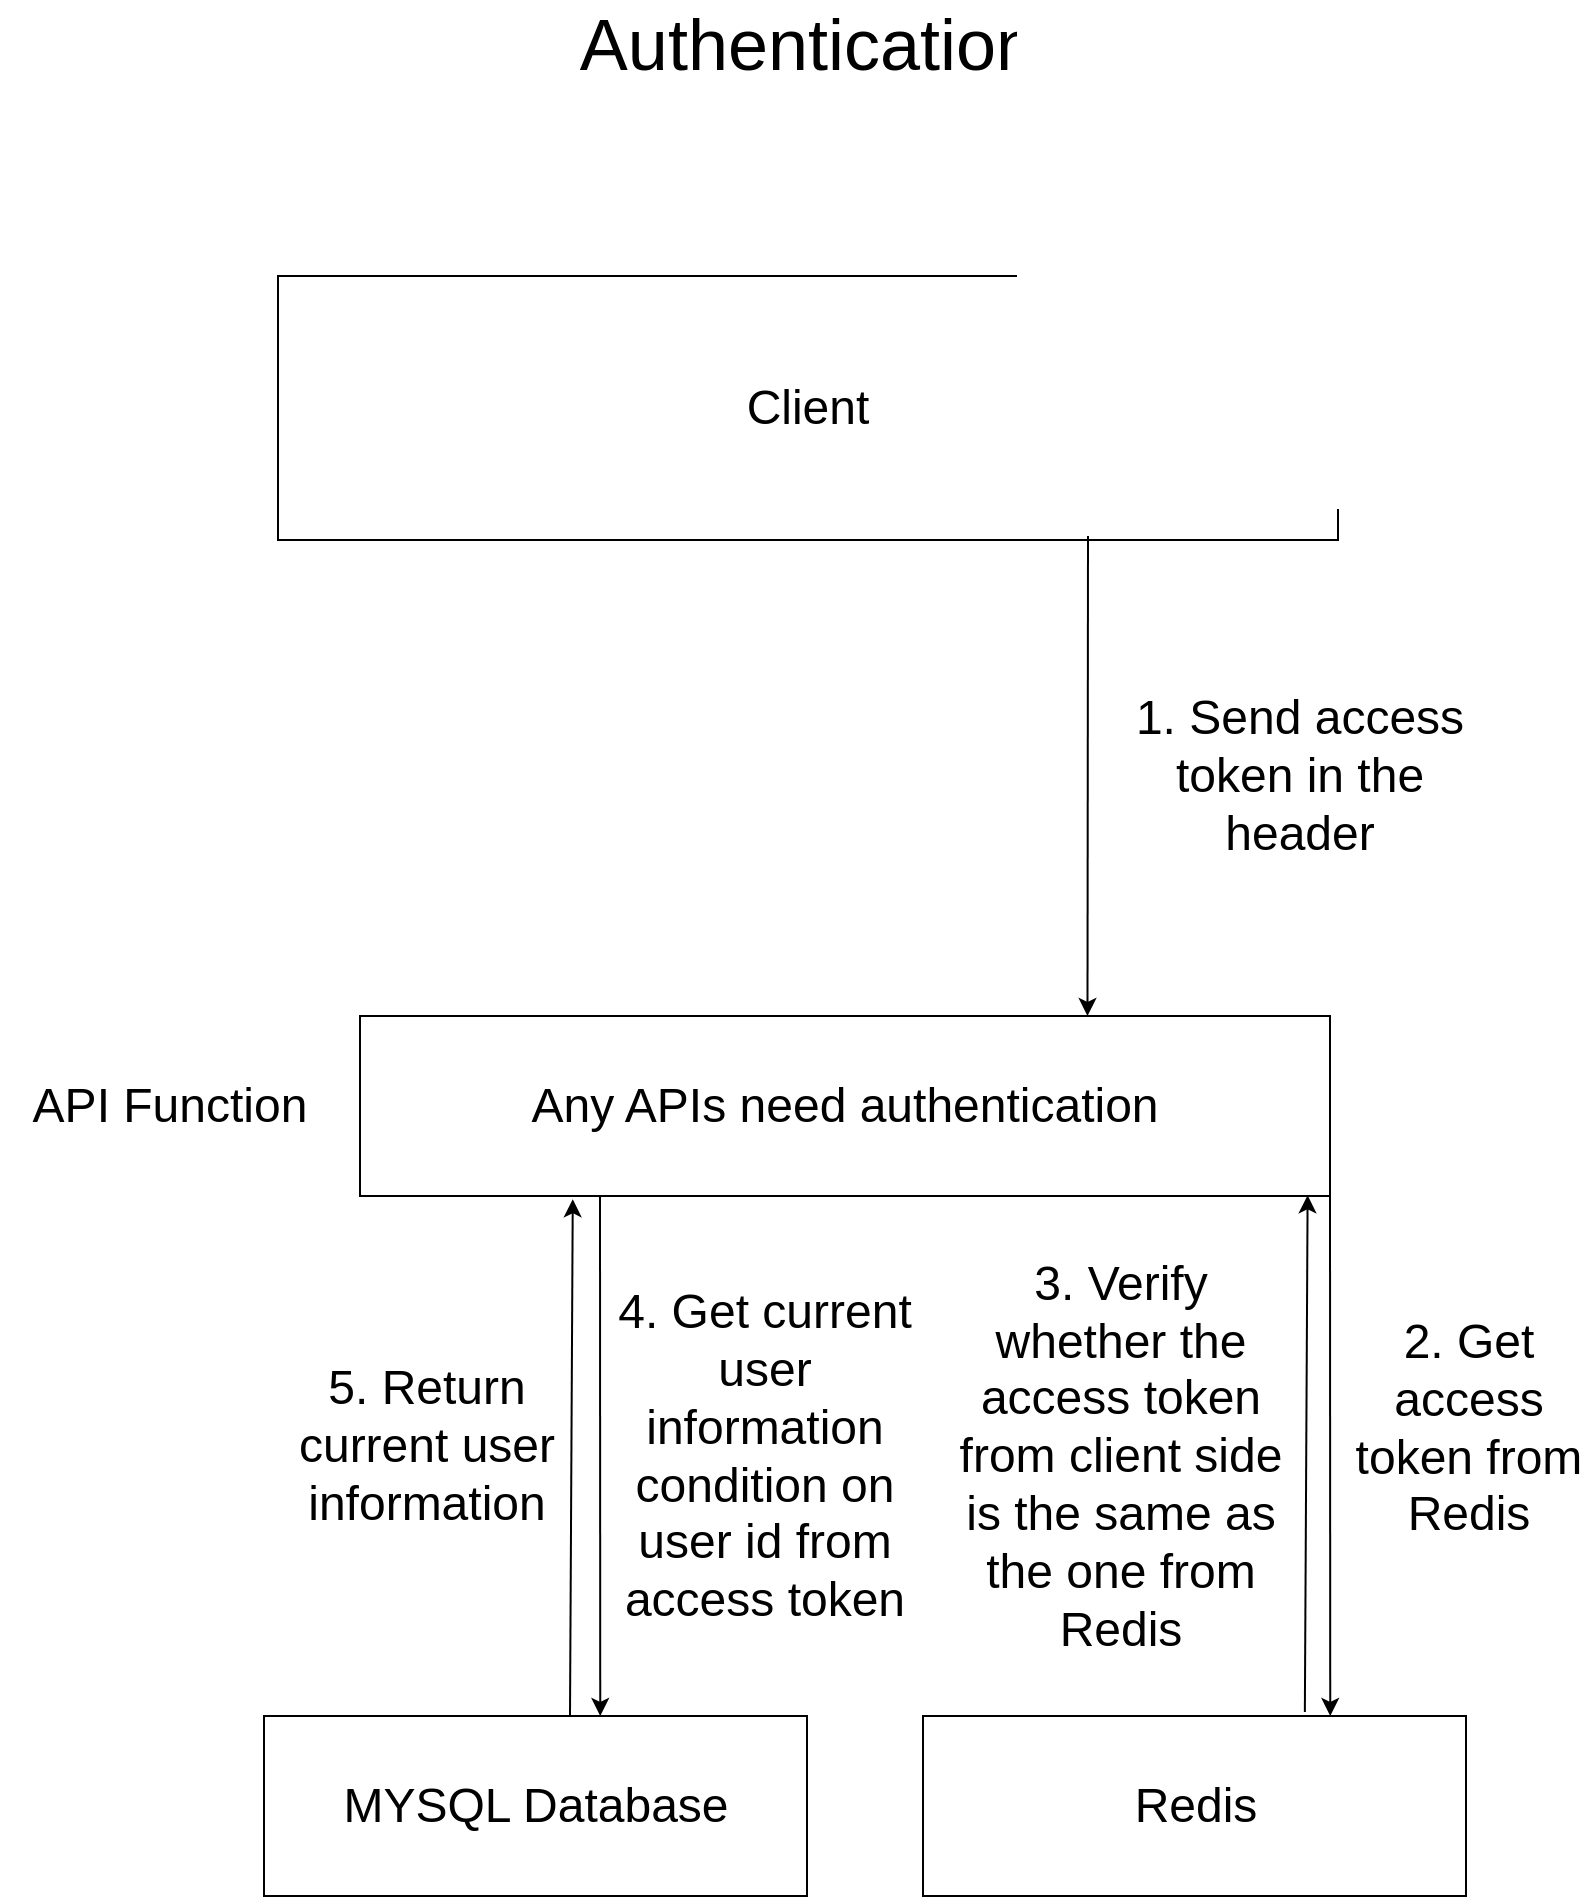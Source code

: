 <mxfile>
    <diagram id="PZ5ubTPpUPIyguXt3vfX" name="Page-1">
        <mxGraphModel dx="1612" dy="453" grid="1" gridSize="10" guides="1" tooltips="1" connect="1" arrows="1" fold="1" page="1" pageScale="1" pageWidth="827" pageHeight="1169" math="0" shadow="0">
            <root>
                <mxCell id="0"/>
                <mxCell id="1" parent="0"/>
                <mxCell id="2" value="&lt;font style=&quot;font-size: 24px;&quot;&gt;Client&lt;/font&gt;" style="rounded=0;whiteSpace=wrap;html=1;" vertex="1" parent="1">
                    <mxGeometry x="149" y="200" width="530" height="132" as="geometry"/>
                </mxCell>
                <mxCell id="3" value="Any APIs need authentication" style="rounded=0;whiteSpace=wrap;html=1;fontSize=24;" vertex="1" parent="1">
                    <mxGeometry x="190" y="570" width="485" height="90" as="geometry"/>
                </mxCell>
                <mxCell id="4" value="1. Send access token in the header" style="text;html=1;strokeColor=none;fillColor=none;align=center;verticalAlign=middle;whiteSpace=wrap;rounded=0;fontSize=24;" vertex="1" parent="1">
                    <mxGeometry x="570" y="390" width="180" height="120" as="geometry"/>
                </mxCell>
                <mxCell id="5" value="" style="endArrow=classic;html=1;fontSize=24;entryX=0.75;entryY=0;entryDx=0;entryDy=0;" edge="1" parent="1" target="3">
                    <mxGeometry width="50" height="50" relative="1" as="geometry">
                        <mxPoint x="554" y="330" as="sourcePoint"/>
                        <mxPoint x="690" y="580" as="targetPoint"/>
                    </mxGeometry>
                </mxCell>
                <mxCell id="8" value="API Function" style="text;html=1;strokeColor=none;fillColor=none;align=center;verticalAlign=middle;whiteSpace=wrap;rounded=0;fontSize=24;" vertex="1" parent="1">
                    <mxGeometry x="10" y="555" width="170" height="120" as="geometry"/>
                </mxCell>
                <mxCell id="9" value="&lt;font style=&quot;font-size: 36px;&quot;&gt;Authentication&lt;/font&gt;" style="text;html=1;strokeColor=none;fillColor=none;align=center;verticalAlign=middle;whiteSpace=wrap;rounded=0;" vertex="1" parent="1">
                    <mxGeometry x="241" y="69" width="346" height="30" as="geometry"/>
                </mxCell>
                <mxCell id="10" value="MYSQL Database" style="rounded=0;whiteSpace=wrap;html=1;fontSize=24;" vertex="1" parent="1">
                    <mxGeometry x="142" y="920" width="271.5" height="90" as="geometry"/>
                </mxCell>
                <mxCell id="11" value="Redis" style="rounded=0;whiteSpace=wrap;html=1;fontSize=24;" vertex="1" parent="1">
                    <mxGeometry x="471.5" y="920" width="271.5" height="90" as="geometry"/>
                </mxCell>
                <mxCell id="19" value="" style="endArrow=classic;html=1;exitX=1;exitY=1;exitDx=0;exitDy=0;entryX=0.75;entryY=0;entryDx=0;entryDy=0;" edge="1" parent="1" source="3" target="11">
                    <mxGeometry width="50" height="50" relative="1" as="geometry">
                        <mxPoint x="880" y="790" as="sourcePoint"/>
                        <mxPoint x="930" y="740" as="targetPoint"/>
                    </mxGeometry>
                </mxCell>
                <mxCell id="20" value="2. Get access token from Redis" style="text;html=1;strokeColor=none;fillColor=none;align=center;verticalAlign=middle;whiteSpace=wrap;rounded=0;fontSize=24;" vertex="1" parent="1">
                    <mxGeometry x="682" y="716" width="125" height="120" as="geometry"/>
                </mxCell>
                <mxCell id="21" value="" style="endArrow=classic;html=1;entryX=0.946;entryY=0.996;entryDx=0;entryDy=0;entryPerimeter=0;exitX=0.648;exitY=-0.022;exitDx=0;exitDy=0;exitPerimeter=0;" edge="1" parent="1">
                    <mxGeometry width="50" height="50" relative="1" as="geometry">
                        <mxPoint x="662.432" y="918.02" as="sourcePoint"/>
                        <mxPoint x="663.81" y="659.64" as="targetPoint"/>
                    </mxGeometry>
                </mxCell>
                <mxCell id="22" value="3. Verify whether the access token from client side is the same as the one from Redis" style="text;html=1;strokeColor=none;fillColor=none;align=center;verticalAlign=middle;whiteSpace=wrap;rounded=0;fontSize=24;" vertex="1" parent="1">
                    <mxGeometry x="483" y="665" width="175" height="250" as="geometry"/>
                </mxCell>
                <mxCell id="23" value="" style="endArrow=classic;html=1;exitX=1;exitY=1;exitDx=0;exitDy=0;entryX=0.75;entryY=0;entryDx=0;entryDy=0;" edge="1" parent="1">
                    <mxGeometry width="50" height="50" relative="1" as="geometry">
                        <mxPoint x="310" y="660" as="sourcePoint"/>
                        <mxPoint x="310.125" y="920" as="targetPoint"/>
                    </mxGeometry>
                </mxCell>
                <mxCell id="24" value="4. Get current user information condition on user id from access token" style="text;html=1;strokeColor=none;fillColor=none;align=center;verticalAlign=middle;whiteSpace=wrap;rounded=0;fontSize=24;" vertex="1" parent="1">
                    <mxGeometry x="314" y="665" width="157" height="250" as="geometry"/>
                </mxCell>
                <mxCell id="25" value="" style="endArrow=classic;html=1;entryX=0.946;entryY=0.996;entryDx=0;entryDy=0;entryPerimeter=0;exitX=0.648;exitY=-0.022;exitDx=0;exitDy=0;exitPerimeter=0;" edge="1" parent="1">
                    <mxGeometry width="50" height="50" relative="1" as="geometry">
                        <mxPoint x="295.002" y="920" as="sourcePoint"/>
                        <mxPoint x="296.38" y="661.62" as="targetPoint"/>
                    </mxGeometry>
                </mxCell>
                <mxCell id="26" value="5. Return current user information" style="text;html=1;strokeColor=none;fillColor=none;align=center;verticalAlign=middle;whiteSpace=wrap;rounded=0;fontSize=24;" vertex="1" parent="1">
                    <mxGeometry x="136" y="660" width="175" height="250" as="geometry"/>
                </mxCell>
            </root>
        </mxGraphModel>
    </diagram>
</mxfile>